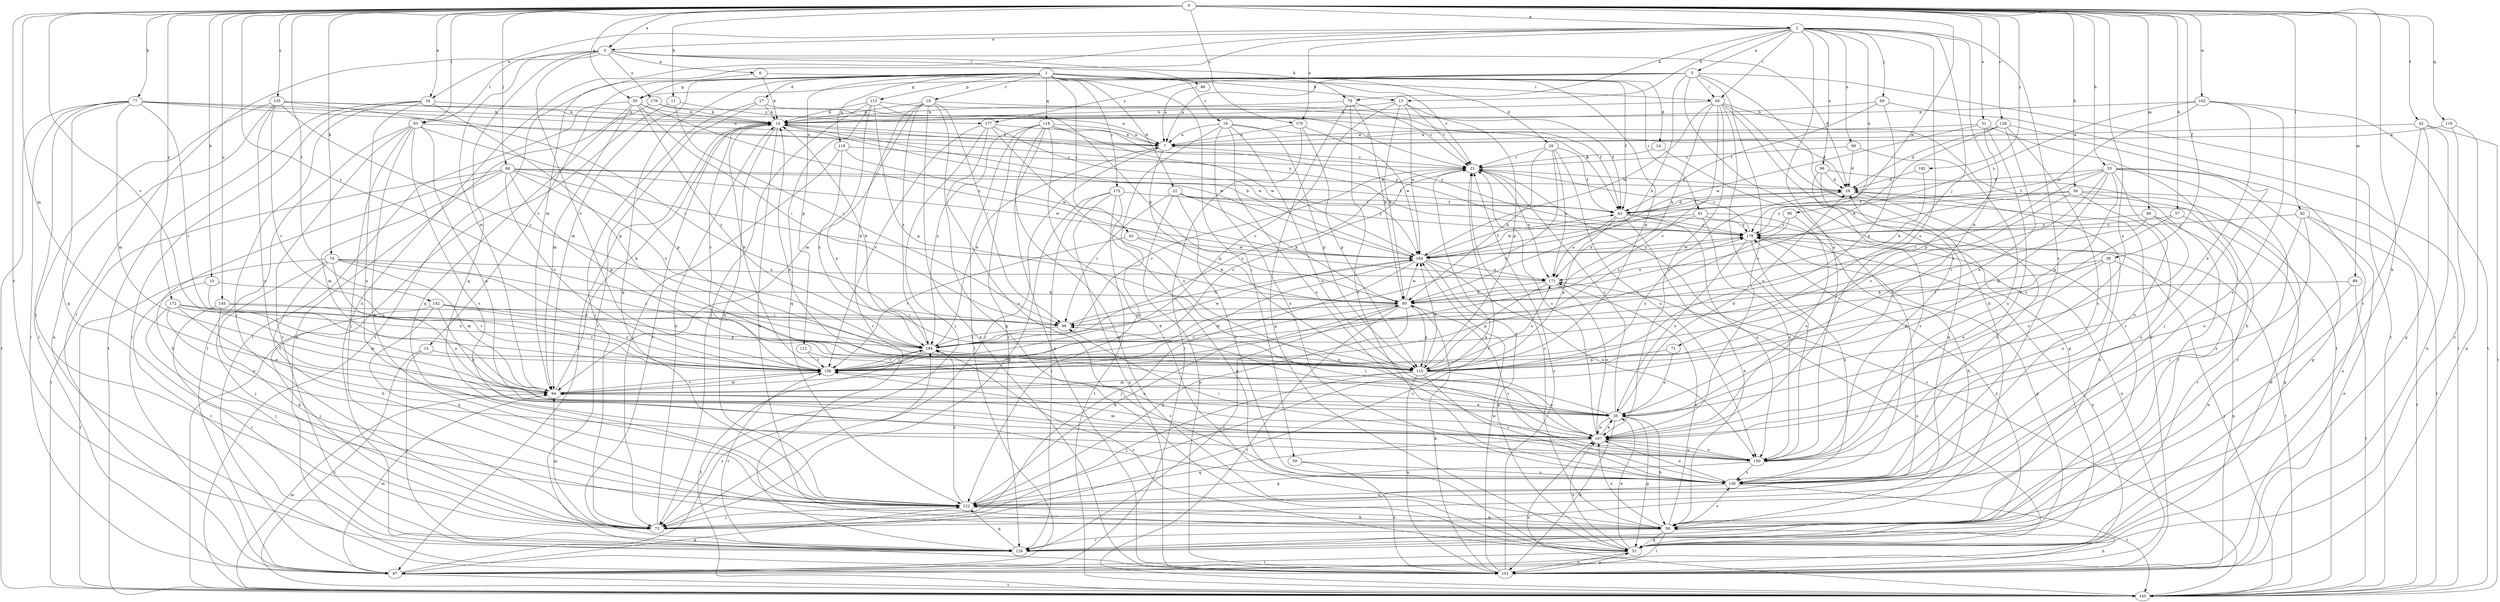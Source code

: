 strict digraph  {
0;
1;
2;
3;
5;
6;
7;
10;
11;
13;
14;
15;
16;
18;
21;
22;
24;
26;
27;
28;
31;
34;
35;
38;
42;
43;
50;
51;
53;
56;
57;
58;
59;
61;
62;
65;
66;
68;
69;
71;
73;
74;
77;
79;
80;
82;
83;
86;
87;
89;
90;
94;
95;
96;
99;
101;
107;
112;
113;
115;
116;
118;
119;
122;
128;
129;
135;
136;
142;
143;
145;
150;
156;
162;
164;
170;
171;
172;
175;
176;
177;
178;
182;
184;
0 -> 2  [label=a];
0 -> 3  [label=a];
0 -> 10  [label=b];
0 -> 11  [label=b];
0 -> 31  [label=e];
0 -> 34  [label=e];
0 -> 38  [label=f];
0 -> 42  [label=f];
0 -> 50  [label=g];
0 -> 53  [label=h];
0 -> 56  [label=h];
0 -> 57  [label=h];
0 -> 58  [label=h];
0 -> 68  [label=j];
0 -> 74  [label=k];
0 -> 77  [label=k];
0 -> 82  [label=l];
0 -> 83  [label=l];
0 -> 89  [label=m];
0 -> 90  [label=m];
0 -> 94  [label=m];
0 -> 116  [label=q];
0 -> 128  [label=r];
0 -> 129  [label=r];
0 -> 135  [label=s];
0 -> 142  [label=t];
0 -> 145  [label=u];
0 -> 150  [label=u];
0 -> 156  [label=v];
0 -> 162  [label=w];
0 -> 164  [label=w];
0 -> 170  [label=x];
0 -> 172  [label=y];
0 -> 182  [label=z];
0 -> 184  [label=z];
1 -> 13  [label=b];
1 -> 15  [label=c];
1 -> 16  [label=c];
1 -> 18  [label=c];
1 -> 21  [label=c];
1 -> 22  [label=d];
1 -> 24  [label=d];
1 -> 26  [label=d];
1 -> 27  [label=d];
1 -> 43  [label=f];
1 -> 59  [label=i];
1 -> 61  [label=i];
1 -> 62  [label=i];
1 -> 94  [label=m];
1 -> 112  [label=p];
1 -> 113  [label=p];
1 -> 115  [label=p];
1 -> 118  [label=q];
1 -> 119  [label=q];
1 -> 122  [label=q];
1 -> 143  [label=t];
1 -> 175  [label=y];
2 -> 3  [label=a];
2 -> 5  [label=a];
2 -> 13  [label=b];
2 -> 34  [label=e];
2 -> 35  [label=e];
2 -> 65  [label=i];
2 -> 69  [label=j];
2 -> 71  [label=j];
2 -> 79  [label=k];
2 -> 94  [label=m];
2 -> 95  [label=n];
2 -> 96  [label=n];
2 -> 99  [label=n];
2 -> 101  [label=n];
2 -> 107  [label=o];
2 -> 136  [label=s];
2 -> 150  [label=u];
2 -> 170  [label=x];
3 -> 6  [label=a];
3 -> 28  [label=d];
3 -> 79  [label=k];
3 -> 83  [label=l];
3 -> 86  [label=l];
3 -> 87  [label=l];
3 -> 94  [label=m];
3 -> 122  [label=q];
3 -> 156  [label=v];
3 -> 176  [label=y];
5 -> 7  [label=a];
5 -> 50  [label=g];
5 -> 58  [label=h];
5 -> 65  [label=i];
5 -> 80  [label=k];
5 -> 107  [label=o];
5 -> 122  [label=q];
5 -> 143  [label=t];
5 -> 177  [label=y];
6 -> 14  [label=b];
6 -> 50  [label=g];
6 -> 65  [label=i];
7 -> 21  [label=c];
7 -> 73  [label=j];
7 -> 115  [label=p];
10 -> 80  [label=k];
10 -> 129  [label=r];
10 -> 156  [label=v];
11 -> 66  [label=i];
11 -> 143  [label=t];
11 -> 177  [label=y];
13 -> 14  [label=b];
13 -> 21  [label=c];
13 -> 80  [label=k];
13 -> 115  [label=p];
13 -> 156  [label=v];
13 -> 164  [label=w];
14 -> 7  [label=a];
14 -> 58  [label=h];
14 -> 87  [label=l];
14 -> 122  [label=q];
14 -> 129  [label=r];
14 -> 156  [label=v];
14 -> 164  [label=w];
14 -> 178  [label=y];
15 -> 115  [label=p];
15 -> 129  [label=r];
15 -> 143  [label=t];
16 -> 7  [label=a];
16 -> 28  [label=d];
16 -> 107  [label=o];
16 -> 115  [label=p];
16 -> 122  [label=q];
16 -> 136  [label=s];
16 -> 150  [label=u];
18 -> 14  [label=b];
18 -> 43  [label=f];
18 -> 51  [label=g];
18 -> 66  [label=i];
18 -> 94  [label=m];
18 -> 101  [label=n];
18 -> 129  [label=r];
18 -> 184  [label=z];
21 -> 28  [label=d];
21 -> 122  [label=q];
21 -> 171  [label=x];
21 -> 184  [label=z];
22 -> 43  [label=f];
22 -> 66  [label=i];
22 -> 80  [label=k];
22 -> 101  [label=n];
22 -> 136  [label=s];
22 -> 178  [label=y];
24 -> 21  [label=c];
24 -> 51  [label=g];
26 -> 21  [label=c];
26 -> 43  [label=f];
26 -> 80  [label=k];
26 -> 150  [label=u];
26 -> 156  [label=v];
26 -> 171  [label=x];
27 -> 14  [label=b];
27 -> 21  [label=c];
27 -> 73  [label=j];
27 -> 129  [label=r];
28 -> 43  [label=f];
28 -> 58  [label=h];
28 -> 136  [label=s];
28 -> 184  [label=z];
31 -> 7  [label=a];
31 -> 58  [label=h];
31 -> 115  [label=p];
31 -> 150  [label=u];
31 -> 164  [label=w];
34 -> 14  [label=b];
34 -> 73  [label=j];
34 -> 87  [label=l];
34 -> 115  [label=p];
34 -> 143  [label=t];
34 -> 150  [label=u];
35 -> 14  [label=b];
35 -> 21  [label=c];
35 -> 28  [label=d];
35 -> 51  [label=g];
35 -> 58  [label=h];
35 -> 66  [label=i];
35 -> 101  [label=n];
35 -> 107  [label=o];
35 -> 156  [label=v];
38 -> 35  [label=e];
38 -> 66  [label=i];
38 -> 101  [label=n];
38 -> 107  [label=o];
38 -> 171  [label=x];
42 -> 7  [label=a];
42 -> 51  [label=g];
42 -> 101  [label=n];
42 -> 136  [label=s];
42 -> 143  [label=t];
43 -> 28  [label=d];
43 -> 58  [label=h];
43 -> 101  [label=n];
43 -> 115  [label=p];
43 -> 150  [label=u];
43 -> 171  [label=x];
43 -> 178  [label=y];
50 -> 14  [label=b];
50 -> 66  [label=i];
50 -> 87  [label=l];
50 -> 94  [label=m];
50 -> 101  [label=n];
50 -> 171  [label=x];
50 -> 184  [label=z];
51 -> 35  [label=e];
51 -> 87  [label=l];
51 -> 101  [label=n];
51 -> 107  [label=o];
51 -> 171  [label=x];
51 -> 184  [label=z];
53 -> 28  [label=d];
53 -> 43  [label=f];
53 -> 51  [label=g];
53 -> 66  [label=i];
53 -> 94  [label=m];
53 -> 101  [label=n];
53 -> 115  [label=p];
53 -> 129  [label=r];
53 -> 150  [label=u];
53 -> 184  [label=z];
56 -> 43  [label=f];
56 -> 73  [label=j];
56 -> 136  [label=s];
56 -> 143  [label=t];
56 -> 156  [label=v];
56 -> 178  [label=y];
57 -> 51  [label=g];
57 -> 156  [label=v];
57 -> 178  [label=y];
58 -> 21  [label=c];
58 -> 51  [label=g];
58 -> 87  [label=l];
58 -> 107  [label=o];
58 -> 122  [label=q];
58 -> 129  [label=r];
58 -> 136  [label=s];
58 -> 171  [label=x];
59 -> 101  [label=n];
59 -> 136  [label=s];
61 -> 58  [label=h];
61 -> 150  [label=u];
61 -> 164  [label=w];
61 -> 171  [label=x];
61 -> 178  [label=y];
62 -> 80  [label=k];
62 -> 156  [label=v];
62 -> 164  [label=w];
65 -> 14  [label=b];
65 -> 80  [label=k];
65 -> 101  [label=n];
65 -> 107  [label=o];
65 -> 129  [label=r];
65 -> 143  [label=t];
65 -> 150  [label=u];
65 -> 156  [label=v];
65 -> 164  [label=w];
66 -> 164  [label=w];
66 -> 184  [label=z];
68 -> 28  [label=d];
68 -> 43  [label=f];
68 -> 58  [label=h];
68 -> 80  [label=k];
68 -> 94  [label=m];
68 -> 115  [label=p];
68 -> 143  [label=t];
68 -> 156  [label=v];
68 -> 164  [label=w];
68 -> 184  [label=z];
69 -> 14  [label=b];
69 -> 43  [label=f];
69 -> 115  [label=p];
69 -> 143  [label=t];
71 -> 35  [label=e];
71 -> 115  [label=p];
73 -> 14  [label=b];
73 -> 21  [label=c];
73 -> 94  [label=m];
74 -> 58  [label=h];
74 -> 73  [label=j];
74 -> 94  [label=m];
74 -> 107  [label=o];
74 -> 115  [label=p];
74 -> 143  [label=t];
74 -> 171  [label=x];
74 -> 184  [label=z];
77 -> 7  [label=a];
77 -> 14  [label=b];
77 -> 73  [label=j];
77 -> 87  [label=l];
77 -> 94  [label=m];
77 -> 122  [label=q];
77 -> 143  [label=t];
77 -> 156  [label=v];
77 -> 178  [label=y];
79 -> 14  [label=b];
79 -> 21  [label=c];
79 -> 51  [label=g];
79 -> 80  [label=k];
79 -> 136  [label=s];
80 -> 66  [label=i];
80 -> 115  [label=p];
80 -> 122  [label=q];
80 -> 129  [label=r];
80 -> 136  [label=s];
80 -> 143  [label=t];
80 -> 156  [label=v];
80 -> 164  [label=w];
82 -> 101  [label=n];
82 -> 107  [label=o];
82 -> 136  [label=s];
82 -> 143  [label=t];
82 -> 178  [label=y];
83 -> 7  [label=a];
83 -> 73  [label=j];
83 -> 87  [label=l];
83 -> 107  [label=o];
83 -> 115  [label=p];
83 -> 122  [label=q];
83 -> 129  [label=r];
83 -> 136  [label=s];
86 -> 7  [label=a];
87 -> 28  [label=d];
87 -> 94  [label=m];
87 -> 122  [label=q];
87 -> 143  [label=t];
87 -> 178  [label=y];
87 -> 184  [label=z];
89 -> 58  [label=h];
89 -> 80  [label=k];
89 -> 143  [label=t];
90 -> 66  [label=i];
90 -> 107  [label=o];
90 -> 129  [label=r];
90 -> 178  [label=y];
94 -> 14  [label=b];
94 -> 35  [label=e];
94 -> 156  [label=v];
95 -> 107  [label=o];
95 -> 156  [label=v];
95 -> 178  [label=y];
96 -> 28  [label=d];
96 -> 122  [label=q];
96 -> 129  [label=r];
96 -> 136  [label=s];
99 -> 21  [label=c];
99 -> 28  [label=d];
99 -> 150  [label=u];
101 -> 21  [label=c];
101 -> 51  [label=g];
101 -> 58  [label=h];
101 -> 80  [label=k];
101 -> 164  [label=w];
107 -> 21  [label=c];
107 -> 35  [label=e];
107 -> 94  [label=m];
107 -> 122  [label=q];
107 -> 150  [label=u];
112 -> 107  [label=o];
112 -> 156  [label=v];
113 -> 14  [label=b];
113 -> 35  [label=e];
113 -> 43  [label=f];
113 -> 73  [label=j];
113 -> 80  [label=k];
113 -> 115  [label=p];
113 -> 122  [label=q];
115 -> 73  [label=j];
115 -> 94  [label=m];
115 -> 101  [label=n];
115 -> 107  [label=o];
115 -> 136  [label=s];
115 -> 164  [label=w];
115 -> 171  [label=x];
115 -> 178  [label=y];
116 -> 7  [label=a];
116 -> 101  [label=n];
116 -> 51  [label=z];
118 -> 7  [label=a];
118 -> 51  [label=g];
118 -> 58  [label=h];
118 -> 87  [label=l];
118 -> 101  [label=n];
118 -> 129  [label=r];
118 -> 164  [label=w];
118 -> 178  [label=y];
118 -> 184  [label=z];
119 -> 21  [label=c];
119 -> 73  [label=j];
119 -> 164  [label=w];
119 -> 184  [label=z];
122 -> 58  [label=h];
122 -> 73  [label=j];
122 -> 80  [label=k];
122 -> 184  [label=z];
128 -> 7  [label=a];
128 -> 28  [label=d];
128 -> 35  [label=e];
128 -> 73  [label=j];
128 -> 80  [label=k];
128 -> 136  [label=s];
129 -> 122  [label=q];
129 -> 156  [label=v];
129 -> 178  [label=y];
135 -> 7  [label=a];
135 -> 14  [label=b];
135 -> 66  [label=i];
135 -> 87  [label=l];
135 -> 101  [label=n];
135 -> 150  [label=u];
135 -> 156  [label=v];
135 -> 184  [label=z];
136 -> 107  [label=o];
136 -> 122  [label=q];
136 -> 143  [label=t];
142 -> 35  [label=e];
142 -> 66  [label=i];
142 -> 73  [label=j];
142 -> 115  [label=p];
142 -> 122  [label=q];
142 -> 156  [label=v];
143 -> 21  [label=c];
143 -> 94  [label=m];
143 -> 107  [label=o];
143 -> 178  [label=y];
145 -> 66  [label=i];
145 -> 122  [label=q];
145 -> 129  [label=r];
145 -> 156  [label=v];
150 -> 28  [label=d];
150 -> 66  [label=i];
150 -> 107  [label=o];
150 -> 122  [label=q];
150 -> 136  [label=s];
150 -> 156  [label=v];
156 -> 14  [label=b];
156 -> 21  [label=c];
156 -> 94  [label=m];
156 -> 184  [label=z];
162 -> 14  [label=b];
162 -> 35  [label=e];
162 -> 136  [label=s];
162 -> 143  [label=t];
162 -> 164  [label=w];
162 -> 178  [label=y];
164 -> 14  [label=b];
164 -> 43  [label=f];
164 -> 51  [label=g];
164 -> 73  [label=j];
164 -> 94  [label=m];
164 -> 150  [label=u];
164 -> 171  [label=x];
164 -> 178  [label=y];
170 -> 7  [label=a];
170 -> 87  [label=l];
170 -> 115  [label=p];
170 -> 164  [label=w];
171 -> 80  [label=k];
171 -> 107  [label=o];
171 -> 115  [label=p];
172 -> 35  [label=e];
172 -> 66  [label=i];
172 -> 73  [label=j];
172 -> 94  [label=m];
172 -> 107  [label=o];
172 -> 184  [label=z];
175 -> 43  [label=f];
175 -> 51  [label=g];
175 -> 73  [label=j];
175 -> 101  [label=n];
175 -> 129  [label=r];
175 -> 143  [label=t];
176 -> 14  [label=b];
176 -> 43  [label=f];
176 -> 122  [label=q];
177 -> 7  [label=a];
177 -> 73  [label=j];
177 -> 107  [label=o];
177 -> 136  [label=s];
177 -> 156  [label=v];
177 -> 164  [label=w];
178 -> 21  [label=c];
178 -> 35  [label=e];
178 -> 51  [label=g];
178 -> 136  [label=s];
178 -> 143  [label=t];
178 -> 164  [label=w];
182 -> 28  [label=d];
182 -> 80  [label=k];
184 -> 7  [label=a];
184 -> 14  [label=b];
184 -> 21  [label=c];
184 -> 115  [label=p];
184 -> 143  [label=t];
184 -> 156  [label=v];
184 -> 164  [label=w];
}
